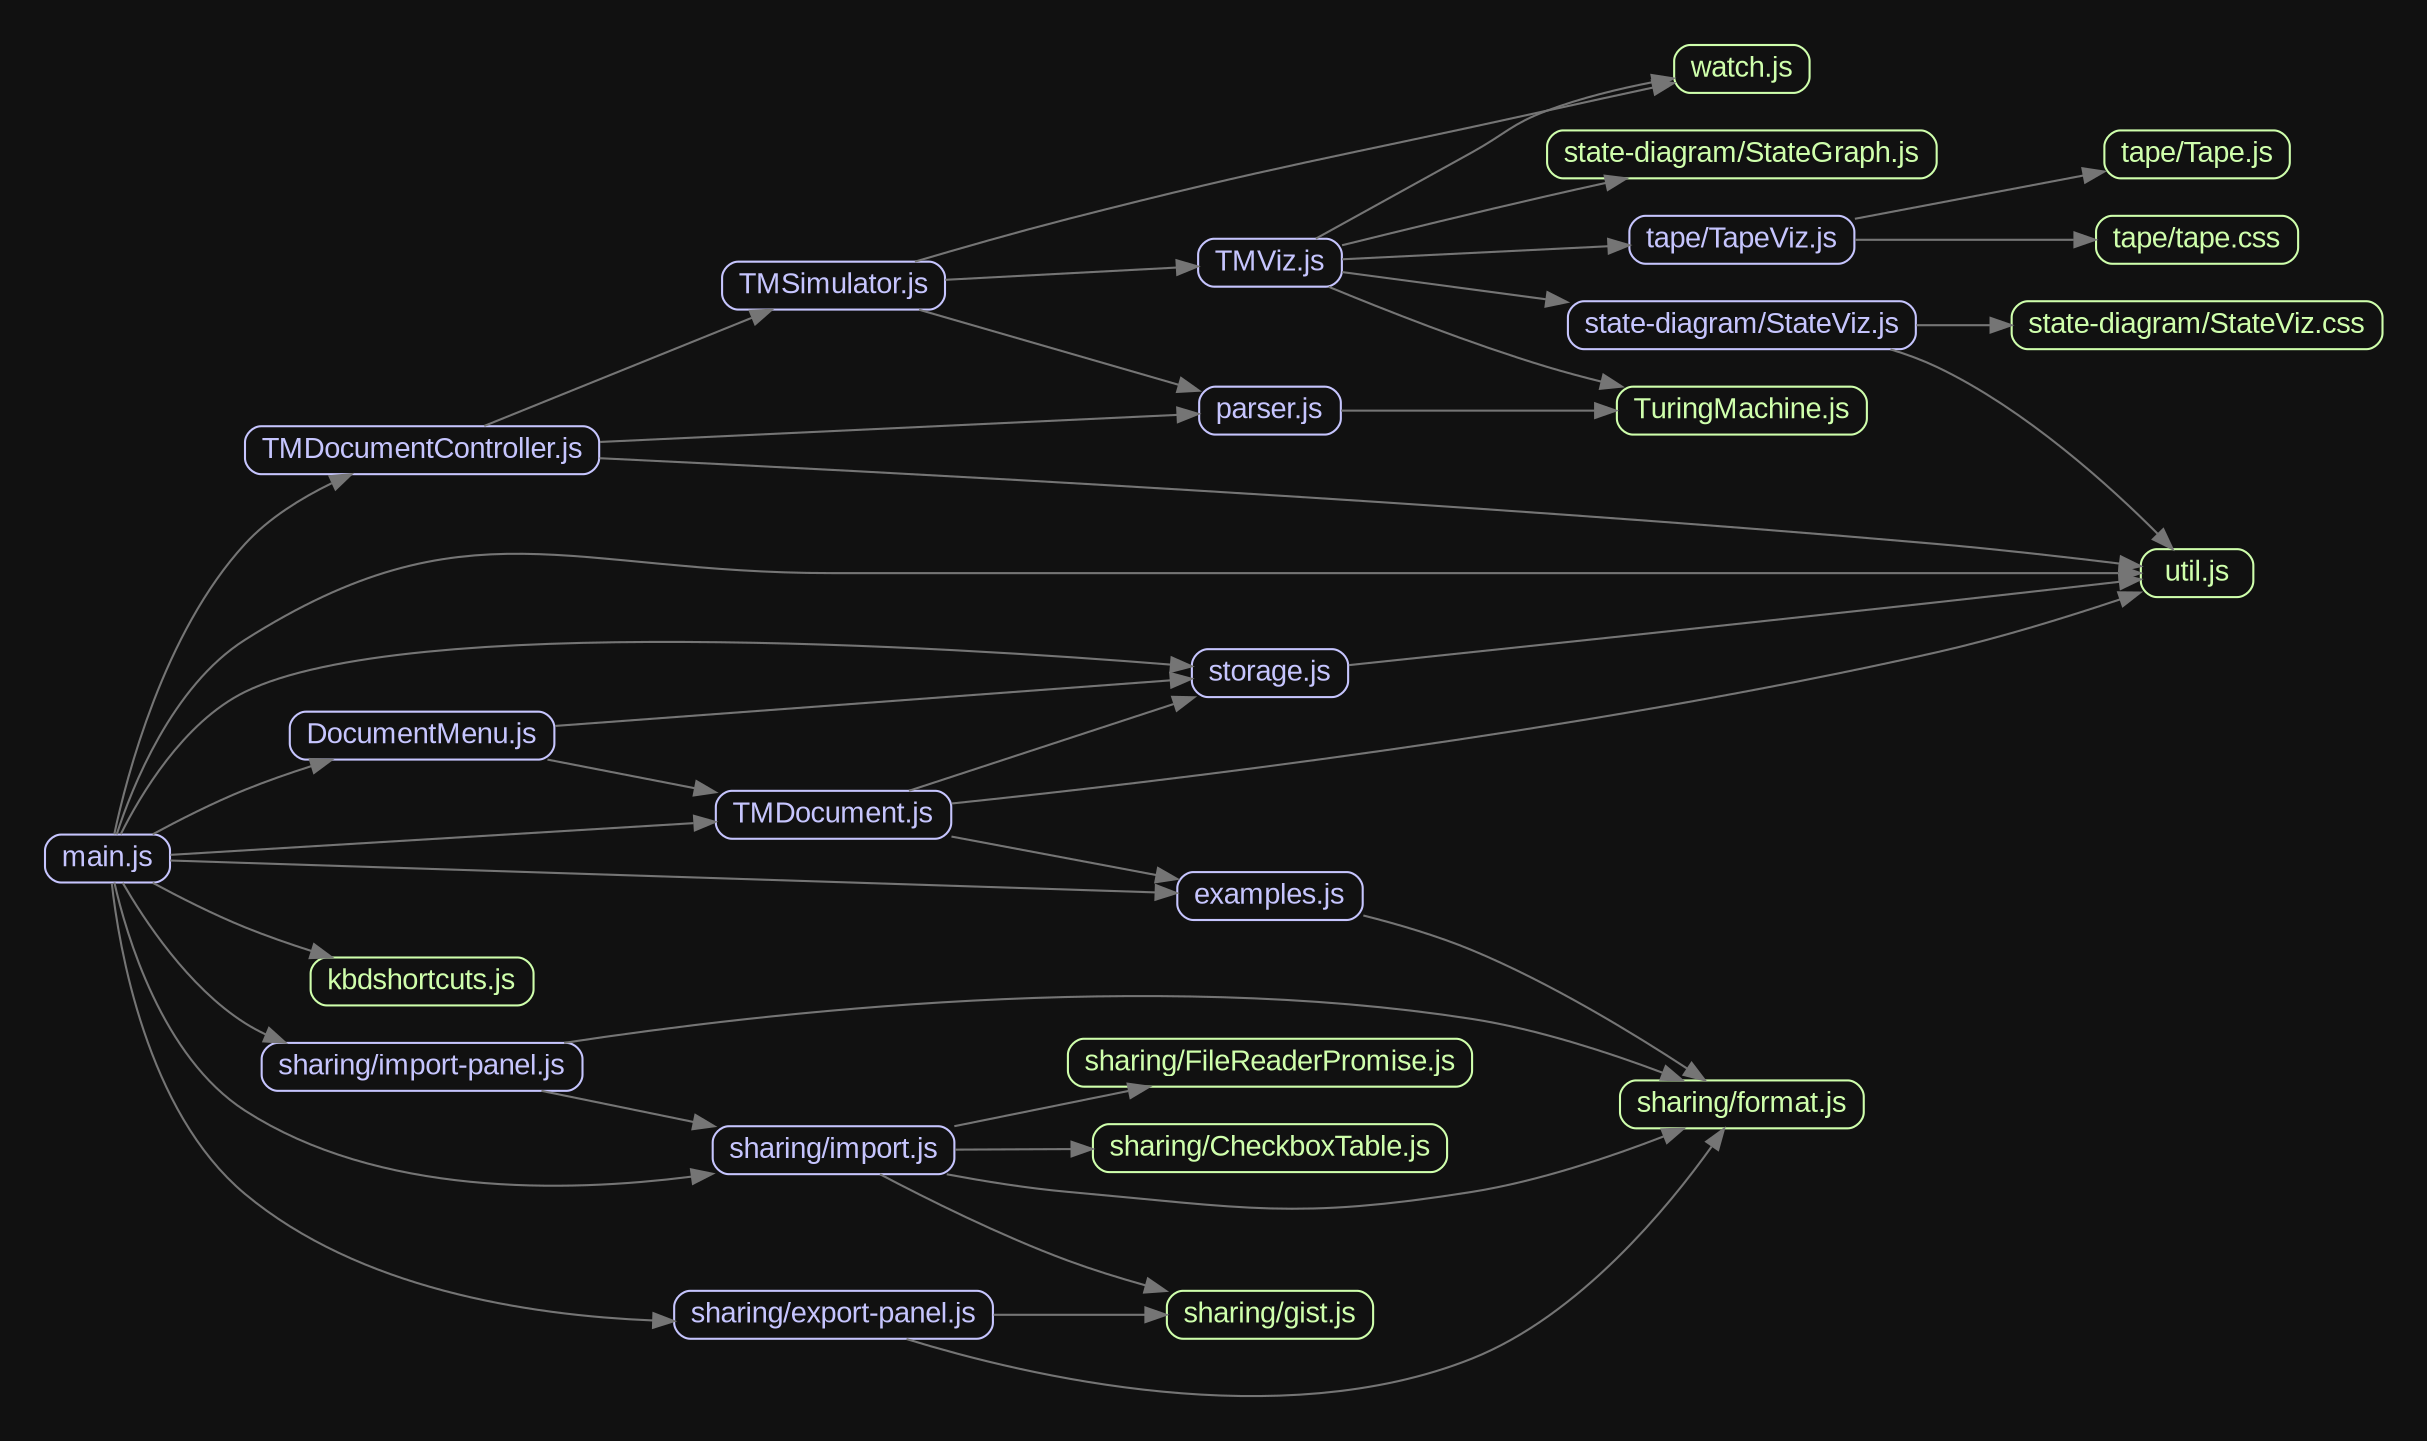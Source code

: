 digraph G {
	graph [bb="0,0,1122,648.66",
		bgcolor="#111111",
		layout=dot,
		overlap=false,
		pad=0.3,
		rankdir=LR
	];
	node [color="#c6c5fe",
		fontcolor="#c6c5fe",
		fontname=Arial,
		fontsize="14px",
		height=0,
		label="\N",
		shape=box,
		style=rounded
	];
	edge [color="#757575"];
	"DocumentMenu.js"	[height=0.31944,
		pos="181,317.16",
		width=1.7639];
	"TMDocument.js"	[height=0.31944,
		pos="378.5,279.16",
		width=1.5694];
	"DocumentMenu.js" -> "TMDocument.js"	[pos="e,321.86,289.98 241.19,305.66 263.51,301.32 289.02,296.36 311.9,291.92"];
	"storage.js"	[height=0.31944,
		pos="588,347.16",
		width=1.0417];
	"DocumentMenu.js" -> "storage.js"	[pos="e,550.35,344.45 244.84,321.82 326.47,327.87 467.15,338.29 540.09,343.69"];
	"TMDocument.js" -> "storage.js"	[pos="e,551.63,335.57 414.7,290.7 449.73,302.18 503.62,319.84 541.8,332.35"];
	"examples.js"	[height=0.31944,
		pos="588,240.16",
		width=1.2361];
	"TMDocument.js" -> "examples.js"	[pos="e,543.41,248.36 435.11,268.71 465.63,262.98 503.3,255.9 533.48,250.22"];
	"util.js"	[color="#cfffac",
		fontcolor="#cfffac",
		height=0.31944,
		pos="1033,395.16",
		width=0.75];
	"TMDocument.js" -> "util.js"	[pos="e,1005.7,385.84 435.17,284.59 532.07,294.64 737.69,318.73 908,357.16 938.11,363.96 971.54,374.38 996.09,382.59"];
	"storage.js" -> "util.js"	[pos="e,1005.9,392.17 625.85,351.02 685.25,357.24 805.85,369.95 908,381.16 937.58,384.41 971.12,388.2 995.86,391.02"];
	"sharing/format.js"	[color="#cfffac",
		fontcolor="#cfffac",
		height=0.31944,
		pos="814.5,140.16",
		width=1.625];
	"examples.js" -> "sharing/format.js"	[pos="e,796.77,151.69 632.8,230.83 649.46,226.63 668.41,221.05 685,214.16 722.69,198.52 762.98,173.87 788.19,157.37"];
	"TMDocumentController.js"	[height=0.31944,
		pos="181,454.16",
		width=2.3611];
	"TMDocumentController.js" -> "util.js"	[pos="e,1005.9,398.5 266.22,450.33 401.62,443.85 676.05,429.43 908,409.16 937.65,406.57 971.18,402.73 995.9,399.73"];
	"TMSimulator.js"	[height=0.31944,
		pos="378.5,533.16",
		width=1.4861];
	"TMDocumentController.js" -> "TMSimulator.js"	[pos="e,348.85,521.59 210.85,465.82 244.87,479.57 301.57,502.48 339.24,517.7"];
	"parser.js"	[height=0.31944,
		pos="588,473.16",
		width=0.94444];
	"TMDocumentController.js" -> "parser.js"	[pos="e,553.6,471.6 266.41,458.12 350.91,462.09 477.58,468.03 543.55,471.12"];
	"TMSimulator.js" -> "parser.js"	[pos="e,553.95,482.72 419.51,521.59 455.25,511.26 507.46,496.16 544.07,485.58"];
	"TMViz.js"	[height=0.31944,
		pos="588,544.16",
		width=0.95833];
	"TMSimulator.js" -> "TMViz.js"	[pos="e,553.28,542.38 432.13,535.95 466.47,537.77 510.78,540.12 543.2,541.84"];
	"watch.js"	[color="#cfffac",
		fontcolor="#cfffac",
		height=0.31944,
		pos="814.5,637.16",
		width=0.90278];
	"TMSimulator.js" -> "watch.js"	[pos="e,781.8,630.39 417.54,544.66 439.02,551.01 466.42,558.86 491,565.16 592.52,591.18 618.67,594.53 721,617.16 737.58,620.83 755.85,\
624.8 771.74,628.22"];
	"TuringMachine.js"	[color="#cfffac",
		fontcolor="#cfffac",
		height=0.31944,
		pos="814.5,473.16",
		width=1.6667];
	"parser.js" -> "TuringMachine.js"	[pos="e,754.06,473.16 622.13,473.16 654.06,473.16 703.37,473.16 743.95,473.16"];
	"TMViz.js" -> "watch.js"	[pos="e,781.58,632.65 609.98,555.73 629.44,566.45 659.19,582.87 685,597.16 701.01,606.03 703.87,610.72 721,617.16 737.02,623.19 755.32,\
627.63 771.39,630.77"];
	"TMViz.js" -> "TuringMachine.js"	[pos="e,756.92,484.7 616.17,532.6 642.6,521.66 684.04,505.3 721,494.16 729.36,491.64 738.23,489.27 747.04,487.08"];
	"state-diagram/StateGraph.js"	[color="#cfffac",
		fontcolor="#cfffac",
		height=0.31944,
		pos="814.5,596.16",
		width=2.5972];
	"TMViz.js" -> "state-diagram/StateGraph.js"	[pos="e,759.16,584.65 622.58,552.55 649.23,559.14 687.44,568.47 721,576.16 730.15,578.26 739.83,580.42 749.34,582.51"];
	"state-diagram/StateViz.js"	[height=0.31944,
		pos="814.5,514.16",
		width=2.3194];
	"TMViz.js" -> "state-diagram/StateViz.js"	[pos="e,730.62,525.24 622.61,539.67 648.55,536.21 685.75,531.23 720.43,526.6"];
	"tape/TapeViz.js"	[height=0.31944,
		pos="814.5,555.16",
		width=1.5];
	"TMViz.js" -> "tape/TapeViz.js"	[pos="e,760.44,552.56 622.61,545.81 656.28,547.46 708.94,550.04 750.42,552.07"];
	"state-diagram/StateViz.js" -> "util.js"	[pos="e,1021.3,406.7 885.84,502.56 893.49,500.25 901.02,497.48 908,494.16 950.52,473.97 991.51,436.64 1014.1,414.03"];
	"state-diagram/StateViz.css"	[color="#cfffac",
		fontcolor="#cfffac",
		height=0.31944,
		pos="1033,514.16",
		width=2.4722];
	"state-diagram/StateViz.js" -> "state-diagram/StateViz.css"	[pos="e,943.87,514.16 898.28,514.16 909.82,514.16 921.77,514.16 933.56,514.16"];
	"tape/Tape.js"	[color="#cfffac",
		fontcolor="#cfffac",
		height=0.31944,
		pos="1033,596.16",
		width=1.2361];
	"tape/TapeViz.js" -> "tape/Tape.js"	[pos="e,988.43,587.91 868.74,565.25 902.1,571.56 944.95,579.68 978.38,586.01"];
	"tape/tape.css"	[color="#cfffac",
		fontcolor="#cfffac",
		height=0.31944,
		pos="1033,555.16",
		width=1.3472];
	"tape/TapeViz.js" -> "tape/tape.css"	[pos="e,984.14,555.16 868.74,555.16 900.6,555.16 941.12,555.16 973.82,555.16"];
	"kbdshortcuts.js"	[color="#cfffac",
		fontcolor="#cfffac",
		height=0.31944,
		pos="181,199.16",
		width=1.4861];
	"main.js"	[height=0.31944,
		pos="30,258.16",
		width=0.83333];
	"main.js" -> "DocumentMenu.js"	[pos="e,137.64,305.58 51.657,269.79 64.228,276.57 80.752,284.98 96,291.16 106.18,295.29 117.28,299.15 127.97,302.57"];
	"main.js" -> "TMDocument.js"	[pos="e,321.69,275.78 60.244,259.94 115.33,263.27 235.72,270.57 311.33,275.15"];
	"main.js" -> "storage.js"	[pos="e,550.44,350.42 36.368,269.84 45.571,288.29 66.282,323.57 96,338.16 173.12,376.03 433.13,359.85 540.26,351.26"];
	"main.js" -> "examples.js"	[pos="e,543.11,241.58 60.11,257.22 148.93,254.35 417.42,245.65 533.06,241.91"];
	"main.js" -> "util.js"	[pos="e,1005.8,395.16 34.409,269.74 41.655,292.08 60.868,340.9 96,363.16 202.36,430.56 251.58,395.16 377.5,395.16 377.5,395.16 377.5,395.16 \
589,395.16 739.82,395.16 919.53,395.16 995.37,395.16"];
	"main.js" -> "TMDocumentController.js"	[pos="e,147.1,442.66 33.252,269.82 39.08,297.23 57.009,366.7 96,409.16 107.38,421.56 122.98,431.21 137.65,438.34"];
	"main.js" -> "kbdshortcuts.js"	[pos="e,137.64,210.75 51.657,246.54 64.228,239.76 80.752,231.34 96,225.16 106.18,221.04 117.28,217.18 127.97,213.76"];
	"sharing/export-panel.js"	[height=0.31944,
		pos="378.5,39.163",
		width=2.125];
	"main.js" -> "sharing/export-panel.js"	[pos="e,301.93,36.111 32.061,246.25 35.411,216.17 48.544,136.74 96,97.163 150.36,51.828 230.91,38.926 291.93,36.434"];
	"sharing/import-panel.js"	[height=0.31944,
		pos="181,158.16",
		width=2.1389];
	"main.js" -> "sharing/import-panel.js"	[pos="e,115.4,169.75 37.304,246.51 47.35,229.08 68.675,196.43 96,179.16 99.173,177.16 102.53,175.34 105.99,173.7"];
	"sharing/import.js"	[height=0.31944,
		pos="378.5,118.16",
		width=1.6111];
	"main.js" -> "sharing/import.js"	[pos="e,320.45,106.86 33.3,246.66 38.962,221.73 56.116,162.88 96,137.16 159.73,96.08 249.31,97.733 310.18,105.46"];
	"sharing/export-panel.js" -> "sharing/format.js"	[pos="e,805.95,128.48 413.53,27.521 471.57,9.6554 592.42,-18.785 685,18.163 736.56,38.741 779.29,90.936 800.01,119.94"];
	"sharing/gist.js"	[color="#cfffac",
		fontcolor="#cfffac",
		height=0.31944,
		pos="588,39.163",
		width=1.375];
	"sharing/export-panel.js" -> "sharing/gist.js"	[pos="e,538.2,39.163 455.29,39.163 479.29,39.163 505.44,39.163 528.07,39.163"];
	"sharing/import-panel.js" -> "sharing/format.js"	[pos="e,786.03,151.67 249.18,169.69 346.07,184.4 530.38,205.23 685,181.16 716.66,176.23 751.19,164.86 776.47,155.34"];
	"sharing/import-panel.js" -> "sharing/import.js"	[pos="e,321.27,129.67 238.28,146.65 261.08,141.98 287.58,136.56 311.3,131.71"];
	"sharing/import.js" -> "sharing/format.js"	[pos="e,786.55,128.58 432.83,106.61 451.18,103.17 471.9,99.863 491,98.163 576.88,90.522 599.85,84.601 685,98.163 716.92,103.25 751.69,\
115.02 777,124.81"];
	"sharing/CheckboxTable.js"	[color="#cfffac",
		fontcolor="#cfffac",
		height=0.31944,
		pos="588,119.16",
		width=2.3611];
	"sharing/import.js" -> "sharing/CheckboxTable.js"	[pos="e,502.74,118.76 436.75,118.44 454.04,118.52 473.49,118.62 492.53,118.71"];
	"sharing/FileReaderPromise.js"	[color="#cfffac",
		fontcolor="#cfffac",
		height=0.31944,
		pos="588,160.16",
		width=2.6944];
	"sharing/import.js" -> "sharing/FileReaderPromise.js"	[pos="e,530.15,148.66 436.47,129.7 462.33,134.93 493.08,141.15 520.03,146.61"];
	"sharing/import.js" -> "sharing/gist.js"	[pos="e,538.12,50.59 400.8,106.63 422.88,95.007 458.63,77.129 491,65.163 502.88,60.77 515.84,56.759 528.29,53.272"];
}
